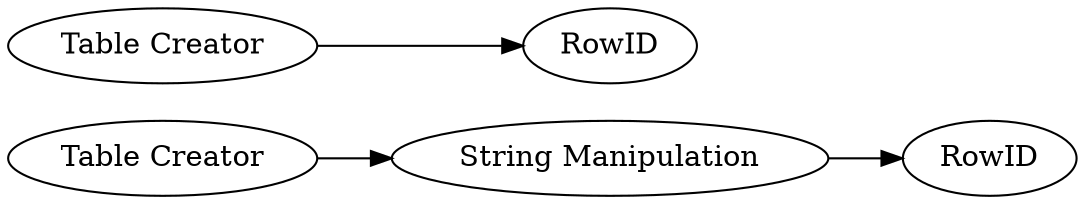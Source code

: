 digraph {
	"-941776943081741541_110" [label="Table Creator"]
	"-941776943081741541_109" [label=RowID]
	"-941776943081741541_101" [label="Table Creator"]
	"-941776943081741541_108" [label="String Manipulation"]
	"-941776943081741541_111" [label=RowID]
	"-941776943081741541_108" -> "-941776943081741541_109"
	"-941776943081741541_101" -> "-941776943081741541_111"
	"-941776943081741541_110" -> "-941776943081741541_108"
	rankdir=LR
}
